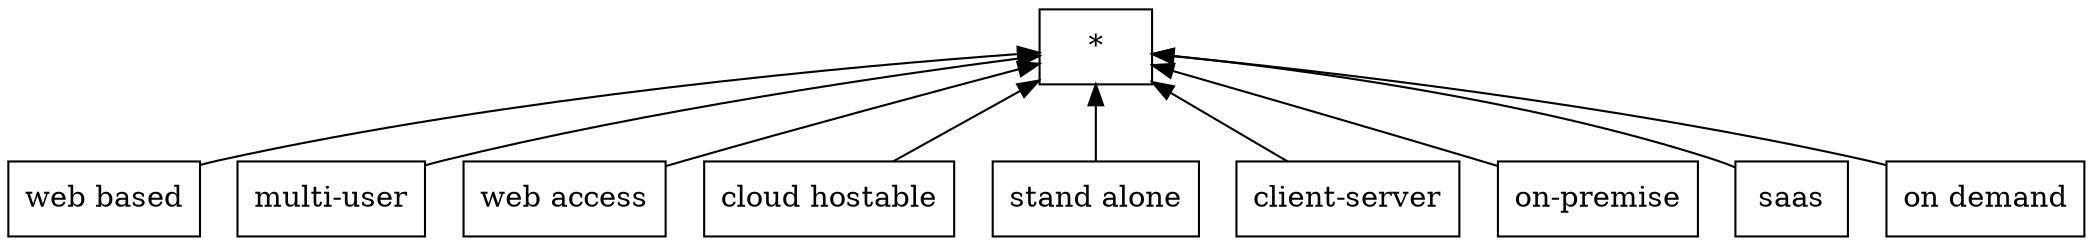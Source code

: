 digraph G { 
 rankdir=BT;
 subgraph ba { 
1 [shape=record,label="{web based}"];
2 [shape=record,label="{multi-user}"];
3 [shape=record,label="{web access}"];
4 [shape=record,label="{cloud hostable}"];
5 [shape=record,label="{stand alone}"];
6 [shape=record,label="{client-server}"];
7 [shape=record,label="{on-premise}"];
8 [shape=record,label="{saas}"];
9 [shape=record,label="{on demand}"];
10 [shape=record,label="{*}"];
1 -> 10
2 -> 10
3 -> 10
4 -> 10
5 -> 10
6 -> 10
7 -> 10
8 -> 10
9 -> 10
}}